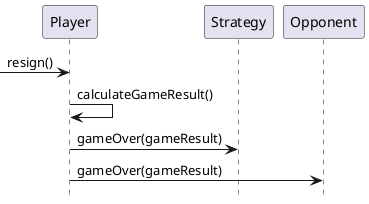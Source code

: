 @startuml

[-> Player: resign()
Player -> Player: calculateGameResult()
Player -> Strategy: gameOver(gameResult)
Player -> Opponent: gameOver(gameResult)

hide footbox
@enduml